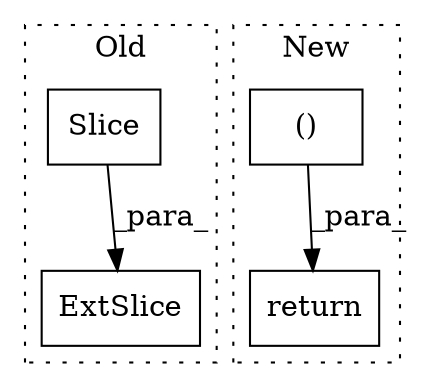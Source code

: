 digraph G {
subgraph cluster0 {
1 [label="Slice" a="80" s="9833" l="1" shape="box"];
3 [label="ExtSlice" a="85" s="9817" l="9" shape="box"];
label = "Old";
style="dotted";
}
subgraph cluster1 {
2 [label="()" a="54" s="10714" l="13" shape="box"];
4 [label="return" a="93" s="10697" l="7" shape="box"];
label = "New";
style="dotted";
}
1 -> 3 [label="_para_"];
2 -> 4 [label="_para_"];
}